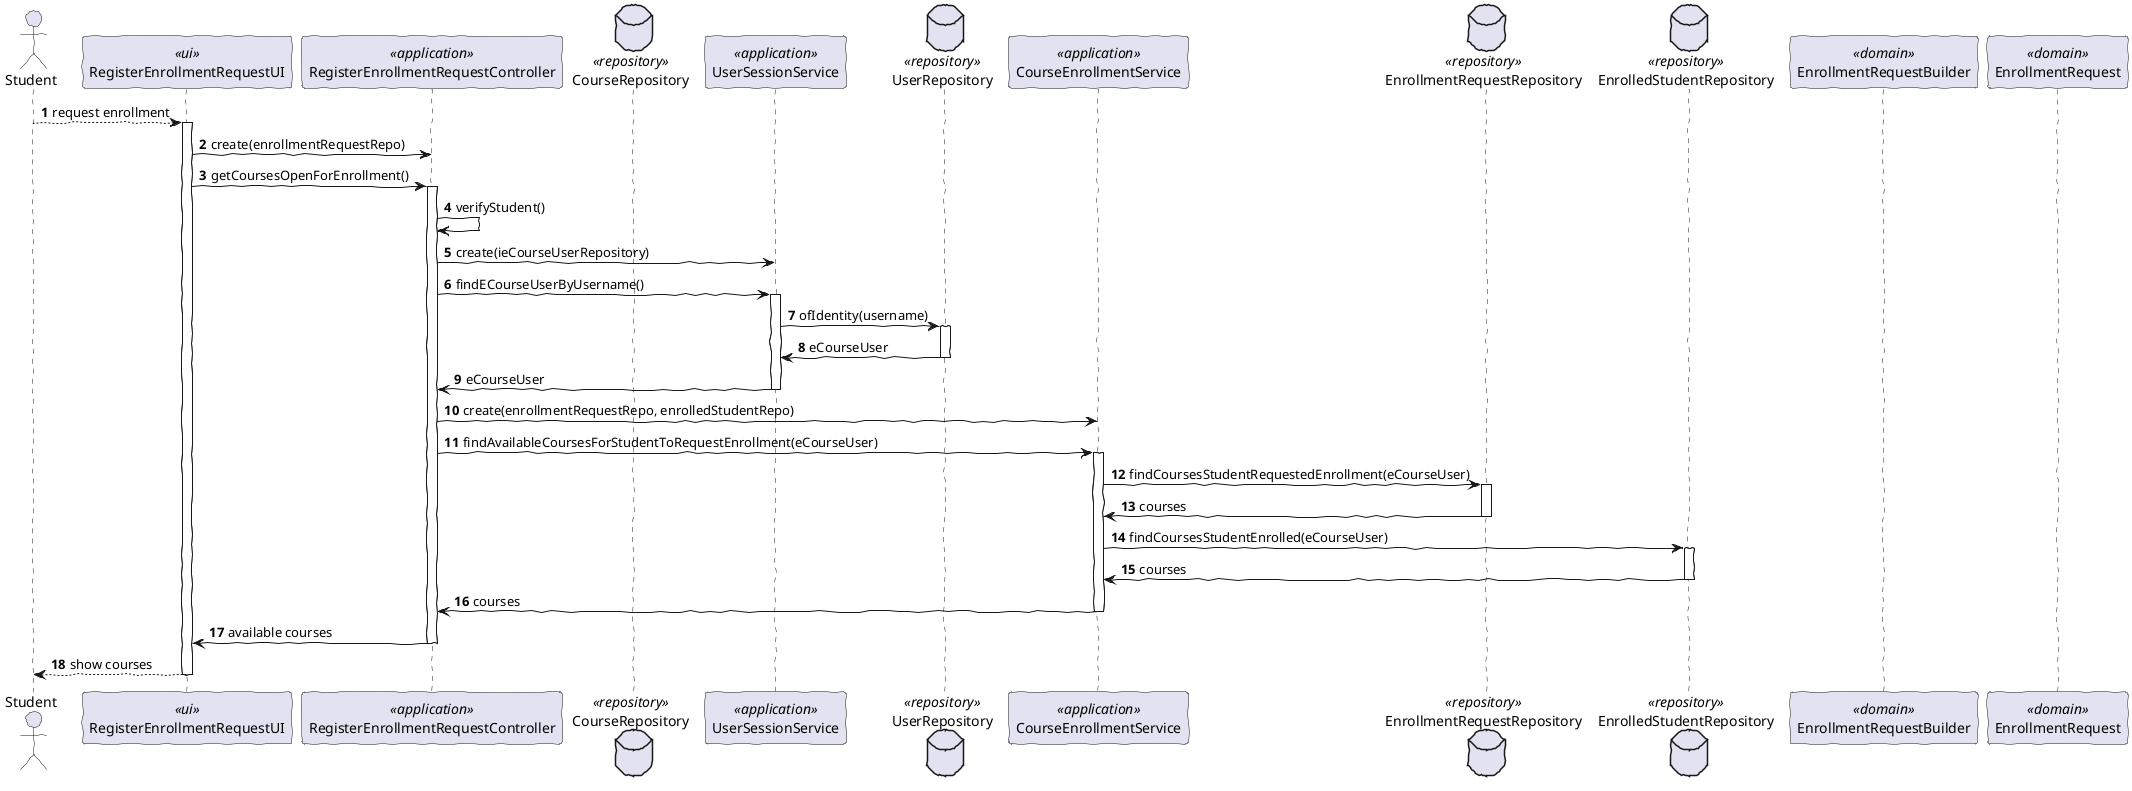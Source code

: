 @startuml

autonumber
skinparam handwritten true
skinparam packageStyle rect
skinparam defaultFontName FG Virgil
skinparam shadowing false

actor "Student" as S
participant "RegisterEnrollmentRequestUI" as UI <<ui>>
participant "RegisterEnrollmentRequestController" as Controller <<application>>
database "CourseRepository" as CRepo <<repository>>
participant "UserSessionService" as USS <<application>>
database "UserRepository" as URepo <<repository>>
participant "CourseEnrollmentService" as CES <<application>>
database "EnrollmentRequestRepository" as ERRepo <<repository>>
database "EnrolledStudentRepository" as ESRepo <<repository>>
participant "EnrollmentRequestBuilder" as ERB <<domain>>
participant "EnrollmentRequest" as ER <<domain>>

S --> UI: request enrollment

activate UI

UI -> Controller: create(enrollmentRequestRepo)

UI -> Controller: getCoursesOpenForEnrollment()

activate Controller

Controller-> Controller: verifyStudent()

Controller -> USS: create(ieCourseUserRepository)

Controller -> USS: findECourseUserByUsername()

activate USS

USS -> URepo: ofIdentity(username)

activate URepo

URepo -> USS: eCourseUser

deactivate URepo

USS -> Controller: eCourseUser

deactivate USS

Controller -> CES: create(enrollmentRequestRepo, enrolledStudentRepo)

Controller -> CES: findAvailableCoursesForStudentToRequestEnrollment(eCourseUser)

activate CES

CES -> ERRepo: findCoursesStudentRequestedEnrollment(eCourseUser)

activate ERRepo

ERRepo -> CES: courses

deactivate ERRepo

CES -> ESRepo: findCoursesStudentEnrolled(eCourseUser)

activate ESRepo

ESRepo -> CES: courses

deactivate ESRepo

CES -> Controller: courses

deactivate CES

Controller -> UI: available courses

deactivate Controller

UI --> S: show courses

deactivate UI

@enduml
